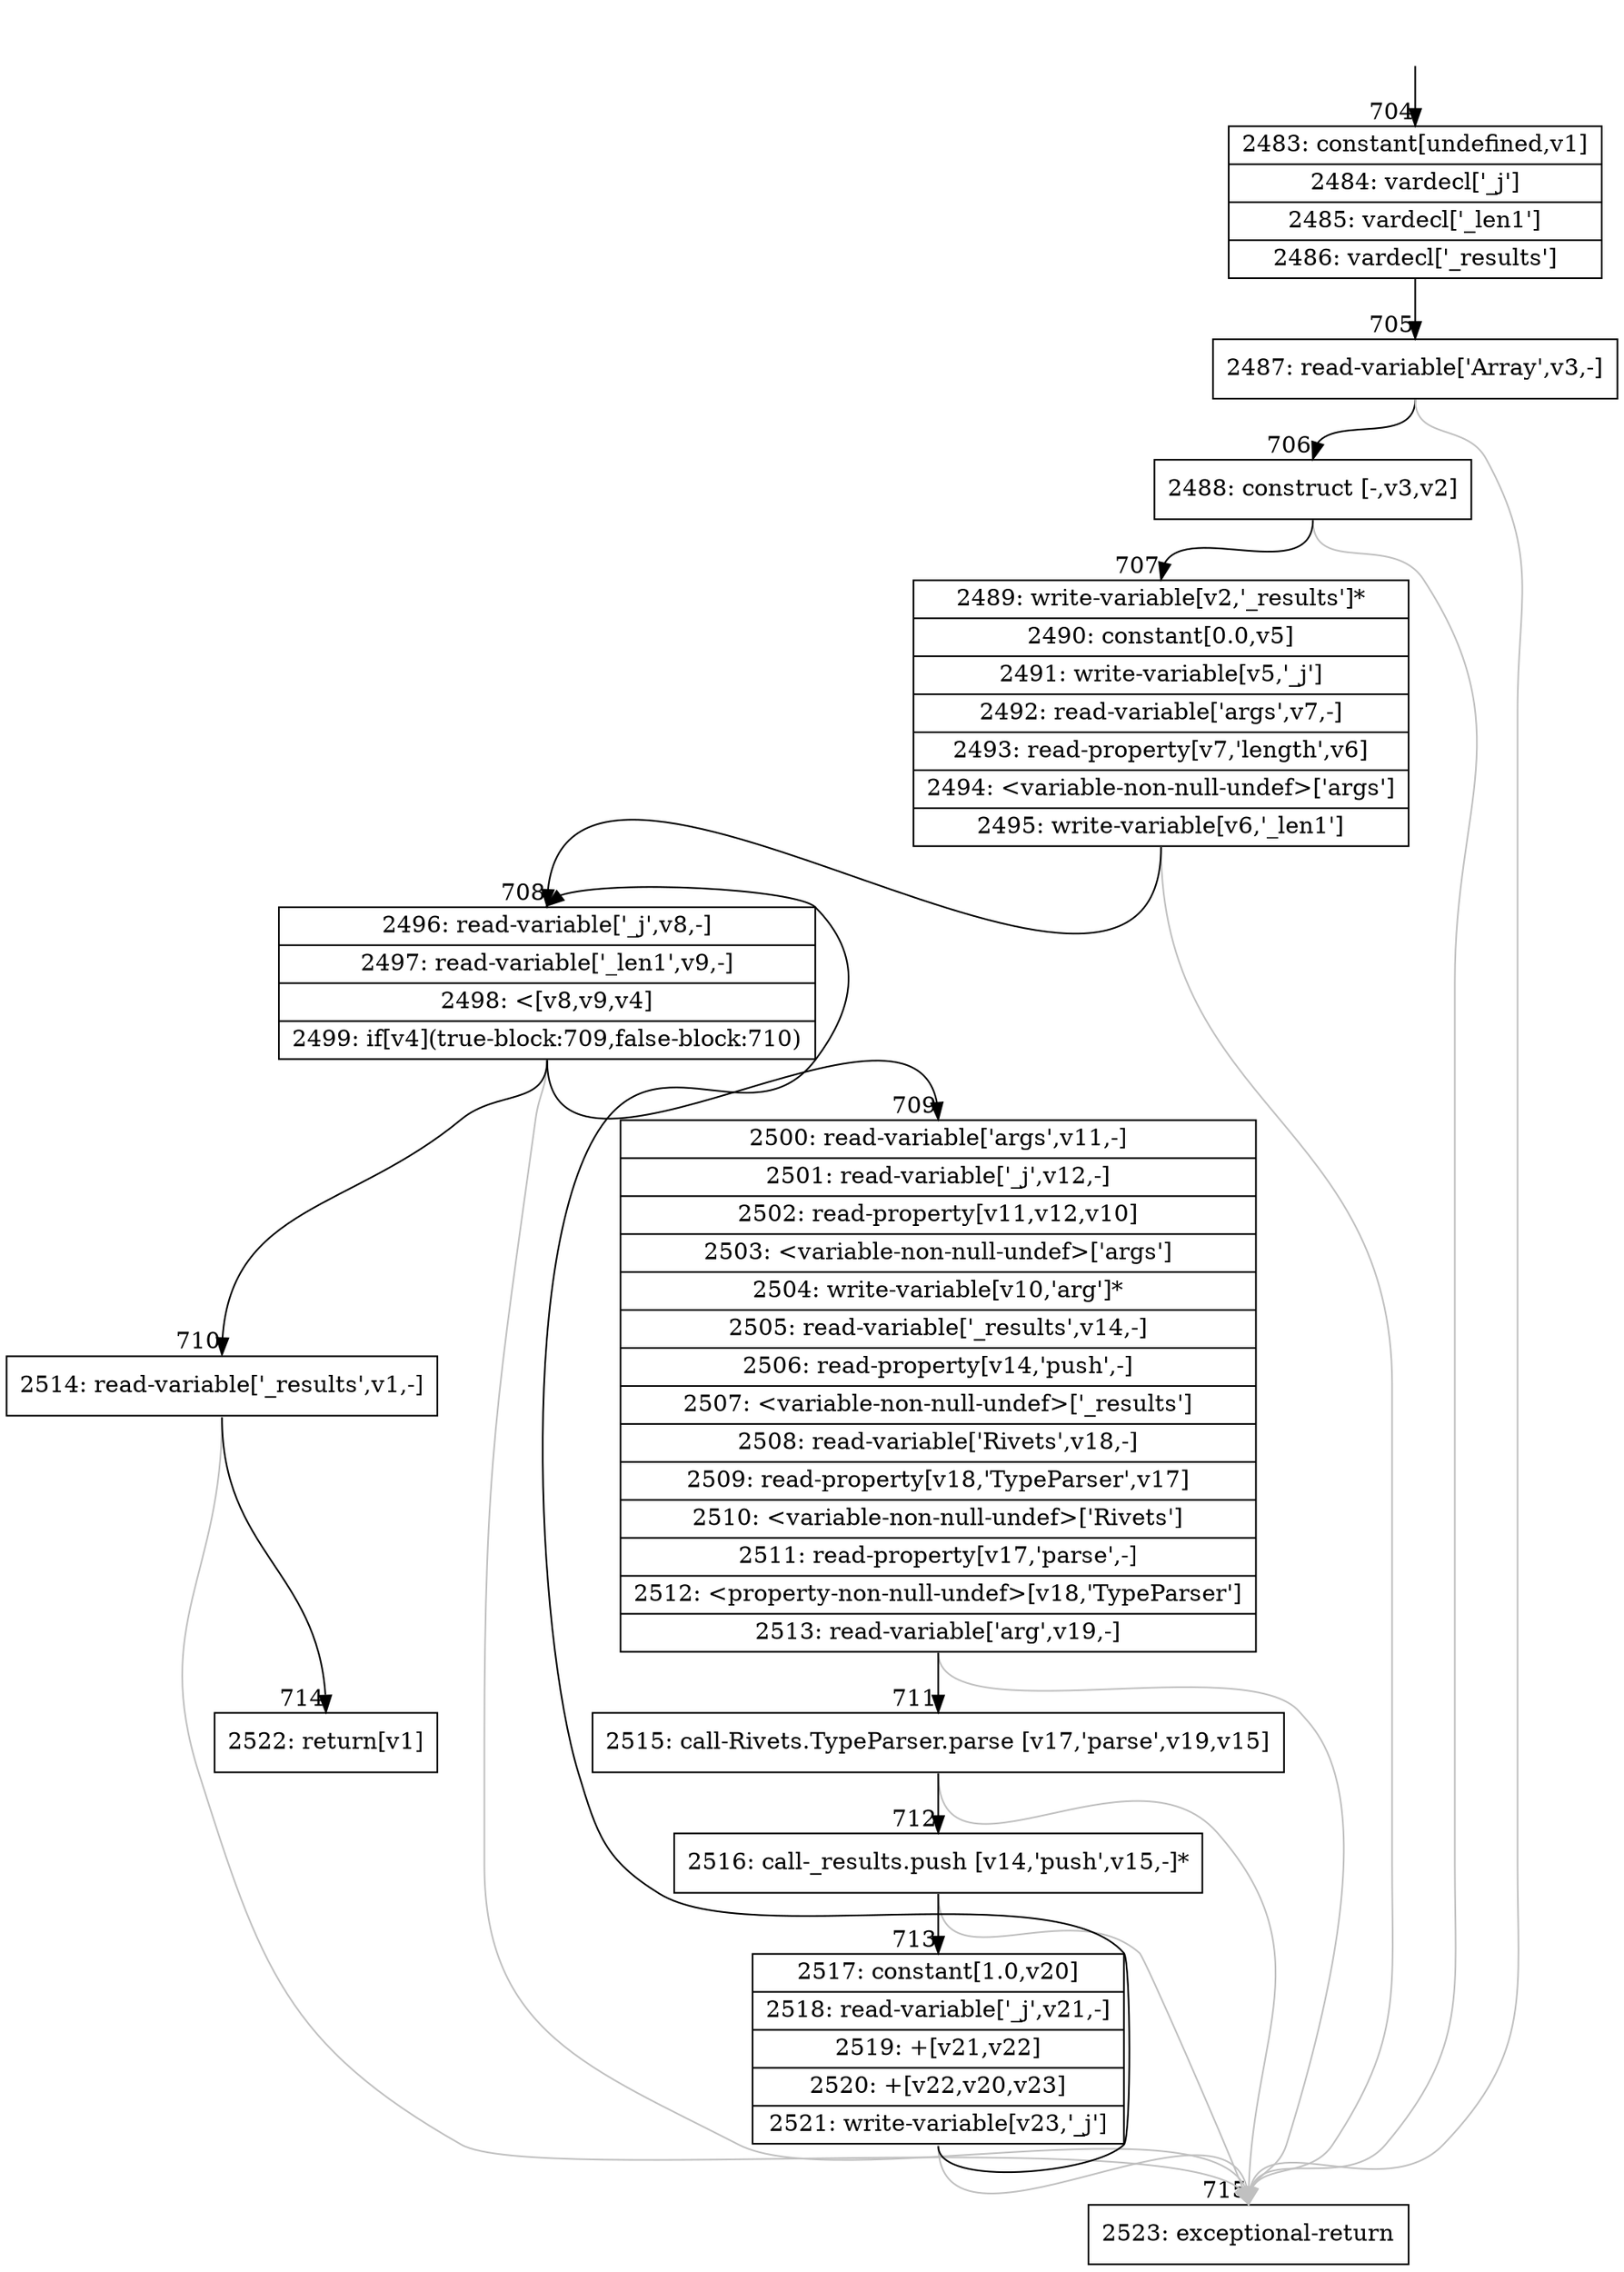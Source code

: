 digraph {
rankdir="TD"
BB_entry53[shape=none,label=""];
BB_entry53 -> BB704 [tailport=s, headport=n, headlabel="    704"]
BB704 [shape=record label="{2483: constant[undefined,v1]|2484: vardecl['_j']|2485: vardecl['_len1']|2486: vardecl['_results']}" ] 
BB704 -> BB705 [tailport=s, headport=n, headlabel="      705"]
BB705 [shape=record label="{2487: read-variable['Array',v3,-]}" ] 
BB705 -> BB706 [tailport=s, headport=n, headlabel="      706"]
BB705 -> BB715 [tailport=s, headport=n, color=gray, headlabel="      715"]
BB706 [shape=record label="{2488: construct [-,v3,v2]}" ] 
BB706 -> BB707 [tailport=s, headport=n, headlabel="      707"]
BB706 -> BB715 [tailport=s, headport=n, color=gray]
BB707 [shape=record label="{2489: write-variable[v2,'_results']*|2490: constant[0.0,v5]|2491: write-variable[v5,'_j']|2492: read-variable['args',v7,-]|2493: read-property[v7,'length',v6]|2494: \<variable-non-null-undef\>['args']|2495: write-variable[v6,'_len1']}" ] 
BB707 -> BB708 [tailport=s, headport=n, headlabel="      708"]
BB707 -> BB715 [tailport=s, headport=n, color=gray]
BB708 [shape=record label="{2496: read-variable['_j',v8,-]|2497: read-variable['_len1',v9,-]|2498: \<[v8,v9,v4]|2499: if[v4](true-block:709,false-block:710)}" ] 
BB708 -> BB709 [tailport=s, headport=n, headlabel="      709"]
BB708 -> BB710 [tailport=s, headport=n, headlabel="      710"]
BB708 -> BB715 [tailport=s, headport=n, color=gray]
BB709 [shape=record label="{2500: read-variable['args',v11,-]|2501: read-variable['_j',v12,-]|2502: read-property[v11,v12,v10]|2503: \<variable-non-null-undef\>['args']|2504: write-variable[v10,'arg']*|2505: read-variable['_results',v14,-]|2506: read-property[v14,'push',-]|2507: \<variable-non-null-undef\>['_results']|2508: read-variable['Rivets',v18,-]|2509: read-property[v18,'TypeParser',v17]|2510: \<variable-non-null-undef\>['Rivets']|2511: read-property[v17,'parse',-]|2512: \<property-non-null-undef\>[v18,'TypeParser']|2513: read-variable['arg',v19,-]}" ] 
BB709 -> BB711 [tailport=s, headport=n, headlabel="      711"]
BB709 -> BB715 [tailport=s, headport=n, color=gray]
BB710 [shape=record label="{2514: read-variable['_results',v1,-]}" ] 
BB710 -> BB714 [tailport=s, headport=n, headlabel="      714"]
BB710 -> BB715 [tailport=s, headport=n, color=gray]
BB711 [shape=record label="{2515: call-Rivets.TypeParser.parse [v17,'parse',v19,v15]}" ] 
BB711 -> BB712 [tailport=s, headport=n, headlabel="      712"]
BB711 -> BB715 [tailport=s, headport=n, color=gray]
BB712 [shape=record label="{2516: call-_results.push [v14,'push',v15,-]*}" ] 
BB712 -> BB713 [tailport=s, headport=n, headlabel="      713"]
BB712 -> BB715 [tailport=s, headport=n, color=gray]
BB713 [shape=record label="{2517: constant[1.0,v20]|2518: read-variable['_j',v21,-]|2519: +[v21,v22]|2520: +[v22,v20,v23]|2521: write-variable[v23,'_j']}" ] 
BB713 -> BB708 [tailport=s, headport=n]
BB713 -> BB715 [tailport=s, headport=n, color=gray]
BB714 [shape=record label="{2522: return[v1]}" ] 
BB715 [shape=record label="{2523: exceptional-return}" ] 
//#$~ 609
}
